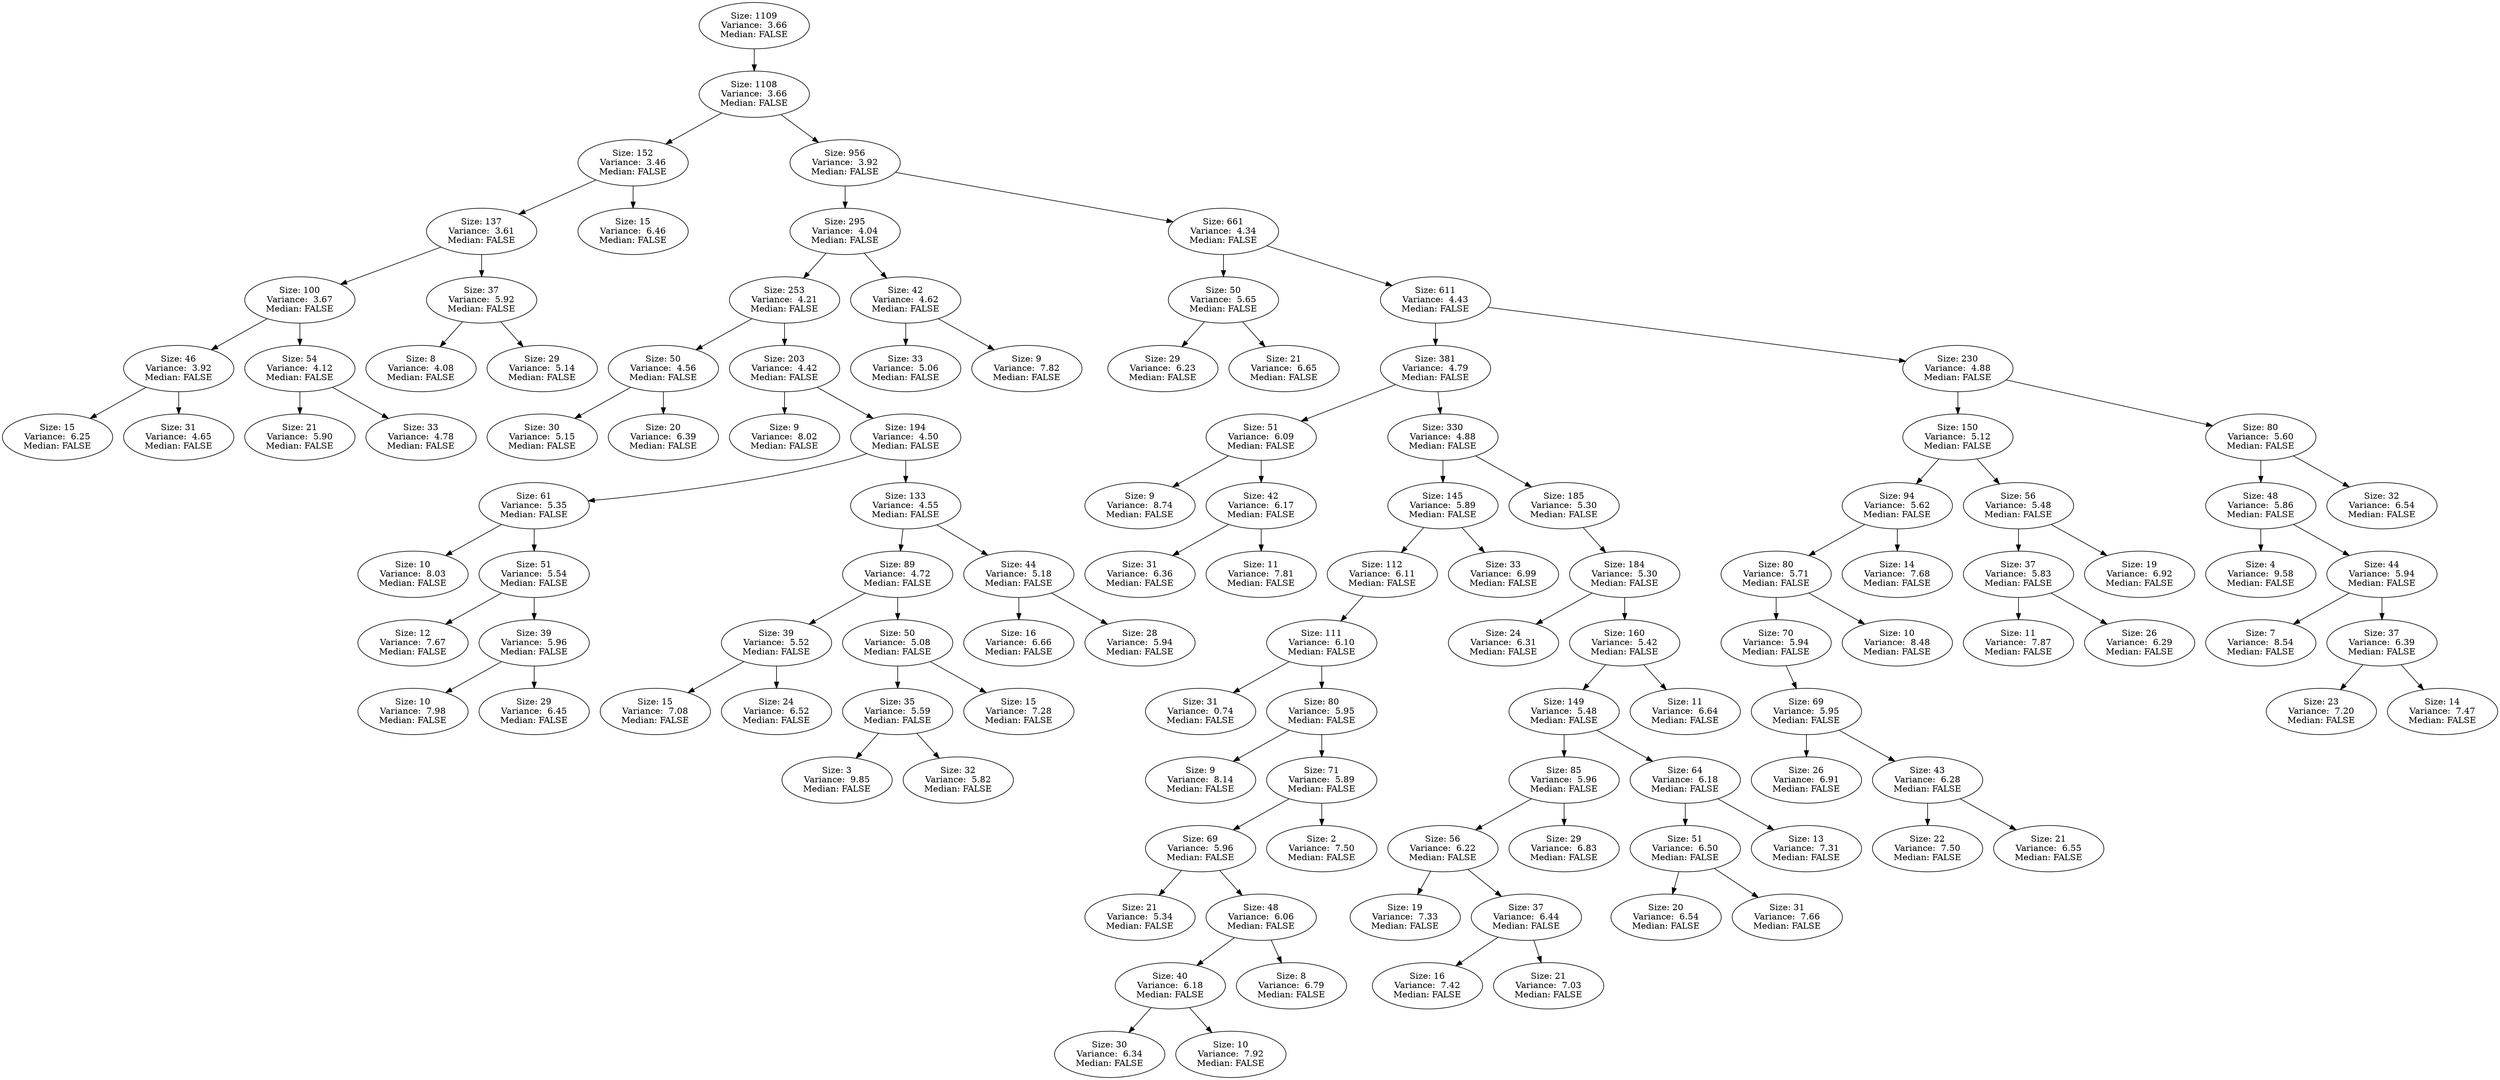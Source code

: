 DIGRAPH G {
"Size: 1109\nVariance:  3.66\nMedian: FALSE" -> "Size: 1108\nVariance:  3.66\nMedian: FALSE" L=0;
"Size: 1108\nVariance:  3.66\nMedian: FALSE" -> "Size: 152\nVariance:  3.46\nMedian: FALSE" L=1;
"Size: 1108\nVariance:  3.66\nMedian: FALSE" -> "Size: 956\nVariance:  3.92\nMedian: FALSE" L=1;
"Size: 152\nVariance:  3.46\nMedian: FALSE" -> "Size: 137\nVariance:  3.61\nMedian: FALSE" L=2;
"Size: 152\nVariance:  3.46\nMedian: FALSE" -> "Size: 15\nVariance:  6.46\nMedian: FALSE" L=2;
"Size: 137\nVariance:  3.61\nMedian: FALSE" -> "Size: 100\nVariance:  3.67\nMedian: FALSE" L=3;
"Size: 137\nVariance:  3.61\nMedian: FALSE" -> "Size: 37\nVariance:  5.92\nMedian: FALSE" L=3;
"Size: 100\nVariance:  3.67\nMedian: FALSE" -> "Size: 46\nVariance:  3.92\nMedian: FALSE" L=4;
"Size: 100\nVariance:  3.67\nMedian: FALSE" -> "Size: 54\nVariance:  4.12\nMedian: FALSE" L=4;
"Size: 46\nVariance:  3.92\nMedian: FALSE" -> "Size: 15\nVariance:  6.25\nMedian: FALSE" L=5;
"Size: 46\nVariance:  3.92\nMedian: FALSE" -> "Size: 31\nVariance:  4.65\nMedian: FALSE" L=5;
"Size: 54\nVariance:  4.12\nMedian: FALSE" -> "Size: 21\nVariance:  5.90\nMedian: FALSE" L=5;
"Size: 54\nVariance:  4.12\nMedian: FALSE" -> "Size: 33\nVariance:  4.78\nMedian: FALSE" L=5;
"Size: 37\nVariance:  5.92\nMedian: FALSE" -> "Size: 8\nVariance:  4.08\nMedian: FALSE" L=4;
"Size: 37\nVariance:  5.92\nMedian: FALSE" -> "Size: 29\nVariance:  5.14\nMedian: FALSE" L=4;
"Size: 956\nVariance:  3.92\nMedian: FALSE" -> "Size: 295\nVariance:  4.04\nMedian: FALSE" L=2;
"Size: 956\nVariance:  3.92\nMedian: FALSE" -> "Size: 661\nVariance:  4.34\nMedian: FALSE" L=2;
"Size: 295\nVariance:  4.04\nMedian: FALSE" -> "Size: 253\nVariance:  4.21\nMedian: FALSE" L=3;
"Size: 295\nVariance:  4.04\nMedian: FALSE" -> "Size: 42\nVariance:  4.62\nMedian: FALSE" L=3;
"Size: 253\nVariance:  4.21\nMedian: FALSE" -> "Size: 50\nVariance:  4.56\nMedian: FALSE" L=4;
"Size: 253\nVariance:  4.21\nMedian: FALSE" -> "Size: 203\nVariance:  4.42\nMedian: FALSE" L=4;
"Size: 50\nVariance:  4.56\nMedian: FALSE" -> "Size: 30\nVariance:  5.15\nMedian: FALSE" L=5;
"Size: 50\nVariance:  4.56\nMedian: FALSE" -> "Size: 20\nVariance:  6.39\nMedian: FALSE" L=5;
"Size: 203\nVariance:  4.42\nMedian: FALSE" -> "Size: 9\nVariance:  8.02\nMedian: FALSE" L=5;
"Size: 203\nVariance:  4.42\nMedian: FALSE" -> "Size: 194\nVariance:  4.50\nMedian: FALSE" L=5;
"Size: 194\nVariance:  4.50\nMedian: FALSE" -> "Size: 61\nVariance:  5.35\nMedian: FALSE" L=6;
"Size: 194\nVariance:  4.50\nMedian: FALSE" -> "Size: 133\nVariance:  4.55\nMedian: FALSE" L=6;
"Size: 61\nVariance:  5.35\nMedian: FALSE" -> "Size: 10\nVariance:  8.03\nMedian: FALSE" L=7;
"Size: 61\nVariance:  5.35\nMedian: FALSE" -> "Size: 51\nVariance:  5.54\nMedian: FALSE" L=7;
"Size: 51\nVariance:  5.54\nMedian: FALSE" -> "Size: 12\nVariance:  7.67\nMedian: FALSE" L=8;
"Size: 51\nVariance:  5.54\nMedian: FALSE" -> "Size: 39\nVariance:  5.96\nMedian: FALSE" L=8;
"Size: 39\nVariance:  5.96\nMedian: FALSE" -> "Size: 10\nVariance:  7.98\nMedian: FALSE" L=9;
"Size: 39\nVariance:  5.96\nMedian: FALSE" -> "Size: 29\nVariance:  6.45\nMedian: FALSE" L=9;
"Size: 133\nVariance:  4.55\nMedian: FALSE" -> "Size: 89\nVariance:  4.72\nMedian: FALSE" L=7;
"Size: 133\nVariance:  4.55\nMedian: FALSE" -> "Size: 44\nVariance:  5.18\nMedian: FALSE" L=7;
"Size: 89\nVariance:  4.72\nMedian: FALSE" -> "Size: 39\nVariance:  5.52\nMedian: FALSE" L=8;
"Size: 89\nVariance:  4.72\nMedian: FALSE" -> "Size: 50\nVariance:  5.08\nMedian: FALSE" L=8;
"Size: 39\nVariance:  5.52\nMedian: FALSE" -> "Size: 15\nVariance:  7.08\nMedian: FALSE" L=9;
"Size: 39\nVariance:  5.52\nMedian: FALSE" -> "Size: 24\nVariance:  6.52\nMedian: FALSE" L=9;
"Size: 50\nVariance:  5.08\nMedian: FALSE" -> "Size: 35\nVariance:  5.59\nMedian: FALSE" L=9;
"Size: 50\nVariance:  5.08\nMedian: FALSE" -> "Size: 15\nVariance:  7.28\nMedian: FALSE" L=9;
"Size: 35\nVariance:  5.59\nMedian: FALSE" -> "Size: 3\nVariance:  9.85\nMedian: FALSE" L=10;
"Size: 35\nVariance:  5.59\nMedian: FALSE" -> "Size: 32\nVariance:  5.82\nMedian: FALSE" L=10;
"Size: 44\nVariance:  5.18\nMedian: FALSE" -> "Size: 16\nVariance:  6.66\nMedian: FALSE" L=8;
"Size: 44\nVariance:  5.18\nMedian: FALSE" -> "Size: 28\nVariance:  5.94\nMedian: FALSE" L=8;
"Size: 42\nVariance:  4.62\nMedian: FALSE" -> "Size: 33\nVariance:  5.06\nMedian: FALSE" L=4;
"Size: 42\nVariance:  4.62\nMedian: FALSE" -> "Size: 9\nVariance:  7.82\nMedian: FALSE" L=4;
"Size: 661\nVariance:  4.34\nMedian: FALSE" -> "Size: 50\nVariance:  5.65\nMedian: FALSE" L=3;
"Size: 661\nVariance:  4.34\nMedian: FALSE" -> "Size: 611\nVariance:  4.43\nMedian: FALSE" L=3;
"Size: 50\nVariance:  5.65\nMedian: FALSE" -> "Size: 29\nVariance:  6.23\nMedian: FALSE" L=4;
"Size: 50\nVariance:  5.65\nMedian: FALSE" -> "Size: 21\nVariance:  6.65\nMedian: FALSE" L=4;
"Size: 611\nVariance:  4.43\nMedian: FALSE" -> "Size: 381\nVariance:  4.79\nMedian: FALSE" L=4;
"Size: 611\nVariance:  4.43\nMedian: FALSE" -> "Size: 230\nVariance:  4.88\nMedian: FALSE" L=4;
"Size: 381\nVariance:  4.79\nMedian: FALSE" -> "Size: 51\nVariance:  6.09\nMedian: FALSE" L=5;
"Size: 381\nVariance:  4.79\nMedian: FALSE" -> "Size: 330\nVariance:  4.88\nMedian: FALSE" L=5;
"Size: 51\nVariance:  6.09\nMedian: FALSE" -> "Size: 9\nVariance:  8.74\nMedian: FALSE" L=6;
"Size: 51\nVariance:  6.09\nMedian: FALSE" -> "Size: 42\nVariance:  6.17\nMedian: FALSE" L=6;
"Size: 42\nVariance:  6.17\nMedian: FALSE" -> "Size: 31\nVariance:  6.36\nMedian: FALSE" L=7;
"Size: 42\nVariance:  6.17\nMedian: FALSE" -> "Size: 11\nVariance:  7.81\nMedian: FALSE" L=7;
"Size: 330\nVariance:  4.88\nMedian: FALSE" -> "Size: 145\nVariance:  5.89\nMedian: FALSE" L=6;
"Size: 330\nVariance:  4.88\nMedian: FALSE" -> "Size: 185\nVariance:  5.30\nMedian: FALSE" L=6;
"Size: 145\nVariance:  5.89\nMedian: FALSE" -> "Size: 112\nVariance:  6.11\nMedian: FALSE" L=7;
"Size: 145\nVariance:  5.89\nMedian: FALSE" -> "Size: 33\nVariance:  6.99\nMedian: FALSE" L=7;
"Size: 112\nVariance:  6.11\nMedian: FALSE" -> "Size: 111\nVariance:  6.10\nMedian: FALSE" L=8;
"Size: 111\nVariance:  6.10\nMedian: FALSE" -> "Size: 31\nVariance:  0.74\nMedian: FALSE" L=9;
"Size: 111\nVariance:  6.10\nMedian: FALSE" -> "Size: 80\nVariance:  5.95\nMedian: FALSE" L=9;
"Size: 80\nVariance:  5.95\nMedian: FALSE" -> "Size: 9\nVariance:  8.14\nMedian: FALSE" L=10;
"Size: 80\nVariance:  5.95\nMedian: FALSE" -> "Size: 71\nVariance:  5.89\nMedian: FALSE" L=10;
"Size: 71\nVariance:  5.89\nMedian: FALSE" -> "Size: 69\nVariance:  5.96\nMedian: FALSE" L=11;
"Size: 71\nVariance:  5.89\nMedian: FALSE" -> "Size: 2\nVariance:  7.50\nMedian: FALSE" L=11;
"Size: 69\nVariance:  5.96\nMedian: FALSE" -> "Size: 21\nVariance:  5.34\nMedian: FALSE" L=12;
"Size: 69\nVariance:  5.96\nMedian: FALSE" -> "Size: 48\nVariance:  6.06\nMedian: FALSE" L=12;
"Size: 48\nVariance:  6.06\nMedian: FALSE" -> "Size: 40\nVariance:  6.18\nMedian: FALSE" L=13;
"Size: 48\nVariance:  6.06\nMedian: FALSE" -> "Size: 8\nVariance:  6.79\nMedian: FALSE" L=13;
"Size: 40\nVariance:  6.18\nMedian: FALSE" -> "Size: 30\nVariance:  6.34\nMedian: FALSE" L=14;
"Size: 40\nVariance:  6.18\nMedian: FALSE" -> "Size: 10\nVariance:  7.92\nMedian: FALSE" L=14;
"Size: 185\nVariance:  5.30\nMedian: FALSE" -> "Size: 184\nVariance:  5.30\nMedian: FALSE" L=7;
"Size: 184\nVariance:  5.30\nMedian: FALSE" -> "Size: 24\nVariance:  6.31\nMedian: FALSE" L=8;
"Size: 184\nVariance:  5.30\nMedian: FALSE" -> "Size: 160\nVariance:  5.42\nMedian: FALSE" L=8;
"Size: 160\nVariance:  5.42\nMedian: FALSE" -> "Size: 149\nVariance:  5.48\nMedian: FALSE" L=9;
"Size: 160\nVariance:  5.42\nMedian: FALSE" -> "Size: 11\nVariance:  6.64\nMedian: FALSE" L=9;
"Size: 149\nVariance:  5.48\nMedian: FALSE" -> "Size: 85\nVariance:  5.96\nMedian: FALSE" L=10;
"Size: 149\nVariance:  5.48\nMedian: FALSE" -> "Size: 64\nVariance:  6.18\nMedian: FALSE" L=10;
"Size: 85\nVariance:  5.96\nMedian: FALSE" -> "Size: 56\nVariance:  6.22\nMedian: FALSE" L=11;
"Size: 85\nVariance:  5.96\nMedian: FALSE" -> "Size: 29\nVariance:  6.83\nMedian: FALSE" L=11;
"Size: 56\nVariance:  6.22\nMedian: FALSE" -> "Size: 19\nVariance:  7.33\nMedian: FALSE" L=12;
"Size: 56\nVariance:  6.22\nMedian: FALSE" -> "Size: 37\nVariance:  6.44\nMedian: FALSE" L=12;
"Size: 37\nVariance:  6.44\nMedian: FALSE" -> "Size: 16\nVariance:  7.42\nMedian: FALSE" L=13;
"Size: 37\nVariance:  6.44\nMedian: FALSE" -> "Size: 21\nVariance:  7.03\nMedian: FALSE" L=13;
"Size: 64\nVariance:  6.18\nMedian: FALSE" -> "Size: 51\nVariance:  6.50\nMedian: FALSE" L=11;
"Size: 64\nVariance:  6.18\nMedian: FALSE" -> "Size: 13\nVariance:  7.31\nMedian: FALSE" L=11;
"Size: 51\nVariance:  6.50\nMedian: FALSE" -> "Size: 20\nVariance:  6.54\nMedian: FALSE" L=12;
"Size: 51\nVariance:  6.50\nMedian: FALSE" -> "Size: 31\nVariance:  7.66\nMedian: FALSE" L=12;
"Size: 230\nVariance:  4.88\nMedian: FALSE" -> "Size: 150\nVariance:  5.12\nMedian: FALSE" L=5;
"Size: 230\nVariance:  4.88\nMedian: FALSE" -> "Size: 80\nVariance:  5.60\nMedian: FALSE" L=5;
"Size: 150\nVariance:  5.12\nMedian: FALSE" -> "Size: 94\nVariance:  5.62\nMedian: FALSE" L=6;
"Size: 150\nVariance:  5.12\nMedian: FALSE" -> "Size: 56\nVariance:  5.48\nMedian: FALSE" L=6;
"Size: 94\nVariance:  5.62\nMedian: FALSE" -> "Size: 80\nVariance:  5.71\nMedian: FALSE" L=7;
"Size: 94\nVariance:  5.62\nMedian: FALSE" -> "Size: 14\nVariance:  7.68\nMedian: FALSE" L=7;
"Size: 80\nVariance:  5.71\nMedian: FALSE" -> "Size: 70\nVariance:  5.94\nMedian: FALSE" L=8;
"Size: 80\nVariance:  5.71\nMedian: FALSE" -> "Size: 10\nVariance:  8.48\nMedian: FALSE" L=8;
"Size: 70\nVariance:  5.94\nMedian: FALSE" -> "Size: 69\nVariance:  5.95\nMedian: FALSE" L=9;
"Size: 69\nVariance:  5.95\nMedian: FALSE" -> "Size: 26\nVariance:  6.91\nMedian: FALSE" L=10;
"Size: 69\nVariance:  5.95\nMedian: FALSE" -> "Size: 43\nVariance:  6.28\nMedian: FALSE" L=10;
"Size: 43\nVariance:  6.28\nMedian: FALSE" -> "Size: 22\nVariance:  7.50\nMedian: FALSE" L=11;
"Size: 43\nVariance:  6.28\nMedian: FALSE" -> "Size: 21\nVariance:  6.55\nMedian: FALSE" L=11;
"Size: 56\nVariance:  5.48\nMedian: FALSE" -> "Size: 37\nVariance:  5.83\nMedian: FALSE" L=7;
"Size: 56\nVariance:  5.48\nMedian: FALSE" -> "Size: 19\nVariance:  6.92\nMedian: FALSE" L=7;
"Size: 37\nVariance:  5.83\nMedian: FALSE" -> "Size: 11\nVariance:  7.87\nMedian: FALSE" L=8;
"Size: 37\nVariance:  5.83\nMedian: FALSE" -> "Size: 26\nVariance:  6.29\nMedian: FALSE" L=8;
"Size: 80\nVariance:  5.60\nMedian: FALSE" -> "Size: 48\nVariance:  5.86\nMedian: FALSE" L=6;
"Size: 80\nVariance:  5.60\nMedian: FALSE" -> "Size: 32\nVariance:  6.54\nMedian: FALSE" L=6;
"Size: 48\nVariance:  5.86\nMedian: FALSE" -> "Size: 4\nVariance:  9.58\nMedian: FALSE" L=7;
"Size: 48\nVariance:  5.86\nMedian: FALSE" -> "Size: 44\nVariance:  5.94\nMedian: FALSE" L=7;
"Size: 44\nVariance:  5.94\nMedian: FALSE" -> "Size: 7\nVariance:  8.54\nMedian: FALSE" L=8;
"Size: 44\nVariance:  5.94\nMedian: FALSE" -> "Size: 37\nVariance:  6.39\nMedian: FALSE" L=8;
"Size: 37\nVariance:  6.39\nMedian: FALSE" -> "Size: 23\nVariance:  7.20\nMedian: FALSE" L=9;
"Size: 37\nVariance:  6.39\nMedian: FALSE" -> "Size: 14\nVariance:  7.47\nMedian: FALSE" L=9;
}

